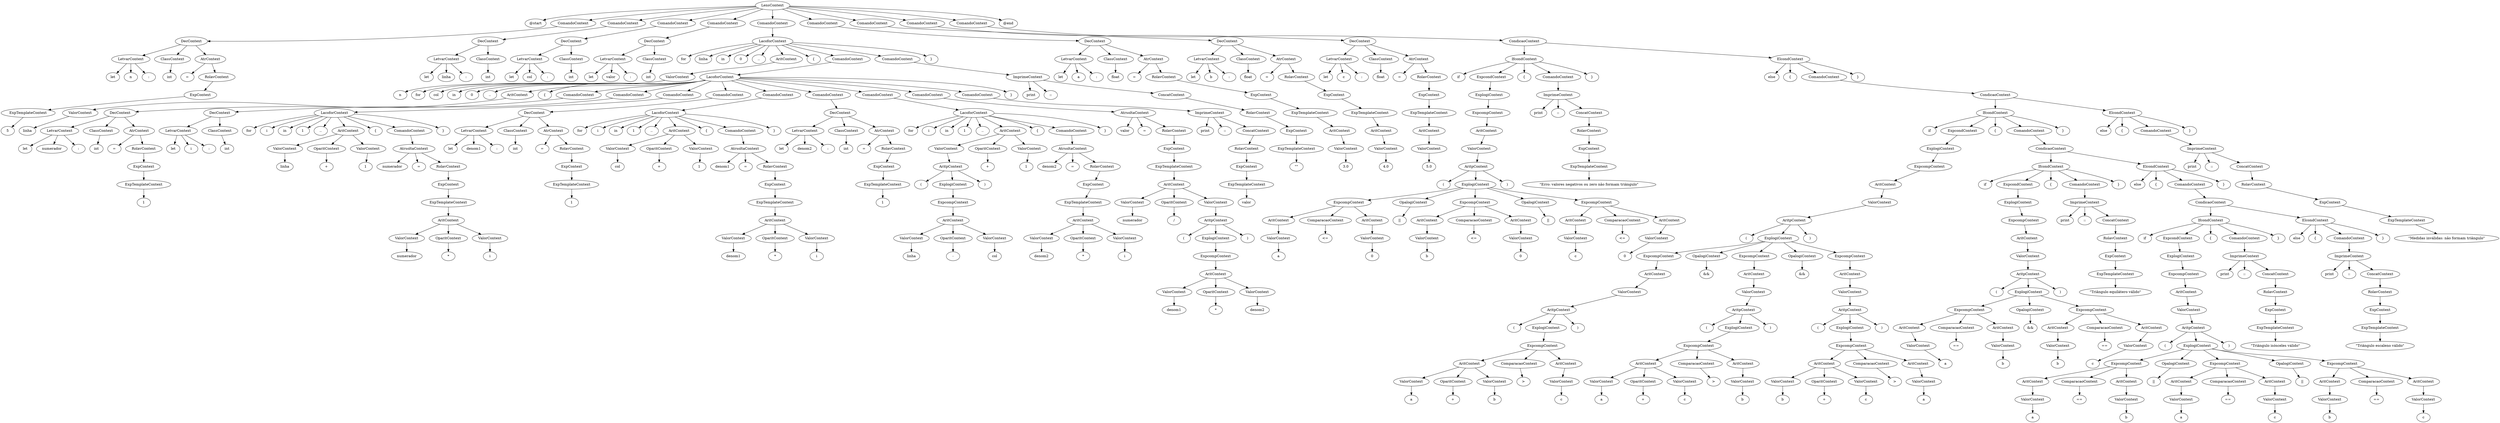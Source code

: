 digraph AST {
node1 [label="LensContext"];
node2 [label="@start"];
node1 -> node2;
node3 [label="ComandoContext"];
node4 [label="DecContext"];
node5 [label="LetvarContext"];
node6 [label="let"];
node5 -> node6;
node7 [label="n"];
node5 -> node7;
node8 [label=":"];
node5 -> node8;
node4 -> node5;
node9 [label="ClassContext"];
node10 [label="int"];
node9 -> node10;
node4 -> node9;
node11 [label="AtrContext"];
node12 [label="="];
node11 -> node12;
node13 [label="RolavContext"];
node14 [label="ExpContext"];
node15 [label="ExpTemplateContext"];
node16 [label="5"];
node15 -> node16;
node14 -> node15;
node13 -> node14;
node11 -> node13;
node4 -> node11;
node3 -> node4;
node1 -> node3;
node17 [label="ComandoContext"];
node18 [label="DecContext"];
node19 [label="LetvarContext"];
node20 [label="let"];
node19 -> node20;
node21 [label="linha"];
node19 -> node21;
node22 [label=":"];
node19 -> node22;
node18 -> node19;
node23 [label="ClassContext"];
node24 [label="int"];
node23 -> node24;
node18 -> node23;
node17 -> node18;
node1 -> node17;
node25 [label="ComandoContext"];
node26 [label="DecContext"];
node27 [label="LetvarContext"];
node28 [label="let"];
node27 -> node28;
node29 [label="col"];
node27 -> node29;
node30 [label=":"];
node27 -> node30;
node26 -> node27;
node31 [label="ClassContext"];
node32 [label="int"];
node31 -> node32;
node26 -> node31;
node25 -> node26;
node1 -> node25;
node33 [label="ComandoContext"];
node34 [label="DecContext"];
node35 [label="LetvarContext"];
node36 [label="let"];
node35 -> node36;
node37 [label="valor"];
node35 -> node37;
node38 [label=":"];
node35 -> node38;
node34 -> node35;
node39 [label="ClassContext"];
node40 [label="int"];
node39 -> node40;
node34 -> node39;
node33 -> node34;
node1 -> node33;
node41 [label="ComandoContext"];
node42 [label="LacoforContext"];
node43 [label="for"];
node42 -> node43;
node44 [label="linha"];
node42 -> node44;
node45 [label="in"];
node42 -> node45;
node46 [label="0"];
node42 -> node46;
node47 [label=".."];
node42 -> node47;
node48 [label="AritContext"];
node49 [label="ValorContext"];
node50 [label="n"];
node49 -> node50;
node48 -> node49;
node42 -> node48;
node51 [label="{"];
node42 -> node51;
node52 [label="ComandoContext"];
node53 [label="LacoforContext"];
node54 [label="for"];
node53 -> node54;
node55 [label="col"];
node53 -> node55;
node56 [label="in"];
node53 -> node56;
node57 [label="0"];
node53 -> node57;
node58 [label=".."];
node53 -> node58;
node59 [label="AritContext"];
node60 [label="ValorContext"];
node61 [label="linha"];
node60 -> node61;
node59 -> node60;
node53 -> node59;
node62 [label="{"];
node53 -> node62;
node63 [label="ComandoContext"];
node64 [label="DecContext"];
node65 [label="LetvarContext"];
node66 [label="let"];
node65 -> node66;
node67 [label="numerador"];
node65 -> node67;
node68 [label=":"];
node65 -> node68;
node64 -> node65;
node69 [label="ClassContext"];
node70 [label="int"];
node69 -> node70;
node64 -> node69;
node71 [label="AtrContext"];
node72 [label="="];
node71 -> node72;
node73 [label="RolavContext"];
node74 [label="ExpContext"];
node75 [label="ExpTemplateContext"];
node76 [label="1"];
node75 -> node76;
node74 -> node75;
node73 -> node74;
node71 -> node73;
node64 -> node71;
node63 -> node64;
node53 -> node63;
node77 [label="ComandoContext"];
node78 [label="DecContext"];
node79 [label="LetvarContext"];
node80 [label="let"];
node79 -> node80;
node81 [label="i"];
node79 -> node81;
node82 [label=":"];
node79 -> node82;
node78 -> node79;
node83 [label="ClassContext"];
node84 [label="int"];
node83 -> node84;
node78 -> node83;
node77 -> node78;
node53 -> node77;
node85 [label="ComandoContext"];
node86 [label="LacoforContext"];
node87 [label="for"];
node86 -> node87;
node88 [label="i"];
node86 -> node88;
node89 [label="in"];
node86 -> node89;
node90 [label="1"];
node86 -> node90;
node91 [label=".."];
node86 -> node91;
node92 [label="AritContext"];
node93 [label="ValorContext"];
node94 [label="linha"];
node93 -> node94;
node92 -> node93;
node95 [label="OparitContext"];
node96 [label="+"];
node95 -> node96;
node92 -> node95;
node97 [label="ValorContext"];
node98 [label="1"];
node97 -> node98;
node92 -> node97;
node86 -> node92;
node99 [label="{"];
node86 -> node99;
node100 [label="ComandoContext"];
node101 [label="AtrsoltaContext"];
node102 [label="numerador"];
node101 -> node102;
node103 [label="="];
node101 -> node103;
node104 [label="RolavContext"];
node105 [label="ExpContext"];
node106 [label="ExpTemplateContext"];
node107 [label="AritContext"];
node108 [label="ValorContext"];
node109 [label="numerador"];
node108 -> node109;
node107 -> node108;
node110 [label="OparitContext"];
node111 [label="*"];
node110 -> node111;
node107 -> node110;
node112 [label="ValorContext"];
node113 [label="i"];
node112 -> node113;
node107 -> node112;
node106 -> node107;
node105 -> node106;
node104 -> node105;
node101 -> node104;
node100 -> node101;
node86 -> node100;
node114 [label="}"];
node86 -> node114;
node85 -> node86;
node53 -> node85;
node115 [label="ComandoContext"];
node116 [label="DecContext"];
node117 [label="LetvarContext"];
node118 [label="let"];
node117 -> node118;
node119 [label="denom1"];
node117 -> node119;
node120 [label=":"];
node117 -> node120;
node116 -> node117;
node121 [label="ClassContext"];
node122 [label="int"];
node121 -> node122;
node116 -> node121;
node123 [label="AtrContext"];
node124 [label="="];
node123 -> node124;
node125 [label="RolavContext"];
node126 [label="ExpContext"];
node127 [label="ExpTemplateContext"];
node128 [label="1"];
node127 -> node128;
node126 -> node127;
node125 -> node126;
node123 -> node125;
node116 -> node123;
node115 -> node116;
node53 -> node115;
node129 [label="ComandoContext"];
node130 [label="LacoforContext"];
node131 [label="for"];
node130 -> node131;
node132 [label="i"];
node130 -> node132;
node133 [label="in"];
node130 -> node133;
node134 [label="1"];
node130 -> node134;
node135 [label=".."];
node130 -> node135;
node136 [label="AritContext"];
node137 [label="ValorContext"];
node138 [label="col"];
node137 -> node138;
node136 -> node137;
node139 [label="OparitContext"];
node140 [label="+"];
node139 -> node140;
node136 -> node139;
node141 [label="ValorContext"];
node142 [label="1"];
node141 -> node142;
node136 -> node141;
node130 -> node136;
node143 [label="{"];
node130 -> node143;
node144 [label="ComandoContext"];
node145 [label="AtrsoltaContext"];
node146 [label="denom1"];
node145 -> node146;
node147 [label="="];
node145 -> node147;
node148 [label="RolavContext"];
node149 [label="ExpContext"];
node150 [label="ExpTemplateContext"];
node151 [label="AritContext"];
node152 [label="ValorContext"];
node153 [label="denom1"];
node152 -> node153;
node151 -> node152;
node154 [label="OparitContext"];
node155 [label="*"];
node154 -> node155;
node151 -> node154;
node156 [label="ValorContext"];
node157 [label="i"];
node156 -> node157;
node151 -> node156;
node150 -> node151;
node149 -> node150;
node148 -> node149;
node145 -> node148;
node144 -> node145;
node130 -> node144;
node158 [label="}"];
node130 -> node158;
node129 -> node130;
node53 -> node129;
node159 [label="ComandoContext"];
node160 [label="DecContext"];
node161 [label="LetvarContext"];
node162 [label="let"];
node161 -> node162;
node163 [label="denom2"];
node161 -> node163;
node164 [label=":"];
node161 -> node164;
node160 -> node161;
node165 [label="ClassContext"];
node166 [label="int"];
node165 -> node166;
node160 -> node165;
node167 [label="AtrContext"];
node168 [label="="];
node167 -> node168;
node169 [label="RolavContext"];
node170 [label="ExpContext"];
node171 [label="ExpTemplateContext"];
node172 [label="1"];
node171 -> node172;
node170 -> node171;
node169 -> node170;
node167 -> node169;
node160 -> node167;
node159 -> node160;
node53 -> node159;
node173 [label="ComandoContext"];
node174 [label="LacoforContext"];
node175 [label="for"];
node174 -> node175;
node176 [label="i"];
node174 -> node176;
node177 [label="in"];
node174 -> node177;
node178 [label="1"];
node174 -> node178;
node179 [label=".."];
node174 -> node179;
node180 [label="AritContext"];
node181 [label="ValorContext"];
node182 [label="AritpContext"];
node183 [label="("];
node182 -> node183;
node184 [label="ExplogiContext"];
node185 [label="ExpcompContext"];
node186 [label="AritContext"];
node187 [label="ValorContext"];
node188 [label="linha"];
node187 -> node188;
node186 -> node187;
node189 [label="OparitContext"];
node190 [label="-"];
node189 -> node190;
node186 -> node189;
node191 [label="ValorContext"];
node192 [label="col"];
node191 -> node192;
node186 -> node191;
node185 -> node186;
node184 -> node185;
node182 -> node184;
node193 [label=")"];
node182 -> node193;
node181 -> node182;
node180 -> node181;
node194 [label="OparitContext"];
node195 [label="+"];
node194 -> node195;
node180 -> node194;
node196 [label="ValorContext"];
node197 [label="1"];
node196 -> node197;
node180 -> node196;
node174 -> node180;
node198 [label="{"];
node174 -> node198;
node199 [label="ComandoContext"];
node200 [label="AtrsoltaContext"];
node201 [label="denom2"];
node200 -> node201;
node202 [label="="];
node200 -> node202;
node203 [label="RolavContext"];
node204 [label="ExpContext"];
node205 [label="ExpTemplateContext"];
node206 [label="AritContext"];
node207 [label="ValorContext"];
node208 [label="denom2"];
node207 -> node208;
node206 -> node207;
node209 [label="OparitContext"];
node210 [label="*"];
node209 -> node210;
node206 -> node209;
node211 [label="ValorContext"];
node212 [label="i"];
node211 -> node212;
node206 -> node211;
node205 -> node206;
node204 -> node205;
node203 -> node204;
node200 -> node203;
node199 -> node200;
node174 -> node199;
node213 [label="}"];
node174 -> node213;
node173 -> node174;
node53 -> node173;
node214 [label="ComandoContext"];
node215 [label="AtrsoltaContext"];
node216 [label="valor"];
node215 -> node216;
node217 [label="="];
node215 -> node217;
node218 [label="RolavContext"];
node219 [label="ExpContext"];
node220 [label="ExpTemplateContext"];
node221 [label="AritContext"];
node222 [label="ValorContext"];
node223 [label="numerador"];
node222 -> node223;
node221 -> node222;
node224 [label="OparitContext"];
node225 [label="/"];
node224 -> node225;
node221 -> node224;
node226 [label="ValorContext"];
node227 [label="AritpContext"];
node228 [label="("];
node227 -> node228;
node229 [label="ExplogiContext"];
node230 [label="ExpcompContext"];
node231 [label="AritContext"];
node232 [label="ValorContext"];
node233 [label="denom1"];
node232 -> node233;
node231 -> node232;
node234 [label="OparitContext"];
node235 [label="*"];
node234 -> node235;
node231 -> node234;
node236 [label="ValorContext"];
node237 [label="denom2"];
node236 -> node237;
node231 -> node236;
node230 -> node231;
node229 -> node230;
node227 -> node229;
node238 [label=")"];
node227 -> node238;
node226 -> node227;
node221 -> node226;
node220 -> node221;
node219 -> node220;
node218 -> node219;
node215 -> node218;
node214 -> node215;
node53 -> node214;
node239 [label="ComandoContext"];
node240 [label="ImprimeContext"];
node241 [label="print"];
node240 -> node241;
node242 [label="::"];
node240 -> node242;
node243 [label="ConcatContext"];
node244 [label="RolavContext"];
node245 [label="ExpContext"];
node246 [label="ExpTemplateContext"];
node247 [label="valor"];
node246 -> node247;
node245 -> node246;
node244 -> node245;
node243 -> node244;
node240 -> node243;
node239 -> node240;
node53 -> node239;
node248 [label="}"];
node53 -> node248;
node52 -> node53;
node42 -> node52;
node249 [label="ComandoContext"];
node250 [label="ImprimeContext"];
node251 [label="print"];
node250 -> node251;
node252 [label="::"];
node250 -> node252;
node253 [label="ConcatContext"];
node254 [label="RolavContext"];
node255 [label="ExpContext"];
node256 [label="ExpTemplateContext"];
node257 [label="\"\""];
node256 -> node257;
node255 -> node256;
node254 -> node255;
node253 -> node254;
node250 -> node253;
node249 -> node250;
node42 -> node249;
node258 [label="}"];
node42 -> node258;
node41 -> node42;
node1 -> node41;
node259 [label="ComandoContext"];
node260 [label="DecContext"];
node261 [label="LetvarContext"];
node262 [label="let"];
node261 -> node262;
node263 [label="a"];
node261 -> node263;
node264 [label=":"];
node261 -> node264;
node260 -> node261;
node265 [label="ClassContext"];
node266 [label="float"];
node265 -> node266;
node260 -> node265;
node267 [label="AtrContext"];
node268 [label="="];
node267 -> node268;
node269 [label="RolavContext"];
node270 [label="ExpContext"];
node271 [label="ExpTemplateContext"];
node272 [label="AritContext"];
node273 [label="ValorContext"];
node274 [label="3.0"];
node273 -> node274;
node272 -> node273;
node271 -> node272;
node270 -> node271;
node269 -> node270;
node267 -> node269;
node260 -> node267;
node259 -> node260;
node1 -> node259;
node275 [label="ComandoContext"];
node276 [label="DecContext"];
node277 [label="LetvarContext"];
node278 [label="let"];
node277 -> node278;
node279 [label="b"];
node277 -> node279;
node280 [label=":"];
node277 -> node280;
node276 -> node277;
node281 [label="ClassContext"];
node282 [label="float"];
node281 -> node282;
node276 -> node281;
node283 [label="AtrContext"];
node284 [label="="];
node283 -> node284;
node285 [label="RolavContext"];
node286 [label="ExpContext"];
node287 [label="ExpTemplateContext"];
node288 [label="AritContext"];
node289 [label="ValorContext"];
node290 [label="4.0"];
node289 -> node290;
node288 -> node289;
node287 -> node288;
node286 -> node287;
node285 -> node286;
node283 -> node285;
node276 -> node283;
node275 -> node276;
node1 -> node275;
node291 [label="ComandoContext"];
node292 [label="DecContext"];
node293 [label="LetvarContext"];
node294 [label="let"];
node293 -> node294;
node295 [label="c"];
node293 -> node295;
node296 [label=":"];
node293 -> node296;
node292 -> node293;
node297 [label="ClassContext"];
node298 [label="float"];
node297 -> node298;
node292 -> node297;
node299 [label="AtrContext"];
node300 [label="="];
node299 -> node300;
node301 [label="RolavContext"];
node302 [label="ExpContext"];
node303 [label="ExpTemplateContext"];
node304 [label="AritContext"];
node305 [label="ValorContext"];
node306 [label="5.0"];
node305 -> node306;
node304 -> node305;
node303 -> node304;
node302 -> node303;
node301 -> node302;
node299 -> node301;
node292 -> node299;
node291 -> node292;
node1 -> node291;
node307 [label="ComandoContext"];
node308 [label="CondicaoContext"];
node309 [label="IfcondContext"];
node310 [label="if"];
node309 -> node310;
node311 [label="ExpcondContext"];
node312 [label="ExplogiContext"];
node313 [label="ExpcompContext"];
node314 [label="AritContext"];
node315 [label="ValorContext"];
node316 [label="AritpContext"];
node317 [label="("];
node316 -> node317;
node318 [label="ExplogiContext"];
node319 [label="ExpcompContext"];
node320 [label="AritContext"];
node321 [label="ValorContext"];
node322 [label="a"];
node321 -> node322;
node320 -> node321;
node319 -> node320;
node323 [label="ComparacaoContext"];
node324 [label="<="];
node323 -> node324;
node319 -> node323;
node325 [label="AritContext"];
node326 [label="ValorContext"];
node327 [label="0"];
node326 -> node327;
node325 -> node326;
node319 -> node325;
node318 -> node319;
node328 [label="OpalogiContext"];
node329 [label="||"];
node328 -> node329;
node318 -> node328;
node330 [label="ExpcompContext"];
node331 [label="AritContext"];
node332 [label="ValorContext"];
node333 [label="b"];
node332 -> node333;
node331 -> node332;
node330 -> node331;
node334 [label="ComparacaoContext"];
node335 [label="<="];
node334 -> node335;
node330 -> node334;
node336 [label="AritContext"];
node337 [label="ValorContext"];
node338 [label="0"];
node337 -> node338;
node336 -> node337;
node330 -> node336;
node318 -> node330;
node339 [label="OpalogiContext"];
node340 [label="||"];
node339 -> node340;
node318 -> node339;
node341 [label="ExpcompContext"];
node342 [label="AritContext"];
node343 [label="ValorContext"];
node344 [label="c"];
node343 -> node344;
node342 -> node343;
node341 -> node342;
node345 [label="ComparacaoContext"];
node346 [label="<="];
node345 -> node346;
node341 -> node345;
node347 [label="AritContext"];
node348 [label="ValorContext"];
node349 [label="0"];
node348 -> node349;
node347 -> node348;
node341 -> node347;
node318 -> node341;
node316 -> node318;
node350 [label=")"];
node316 -> node350;
node315 -> node316;
node314 -> node315;
node313 -> node314;
node312 -> node313;
node311 -> node312;
node309 -> node311;
node351 [label="{"];
node309 -> node351;
node352 [label="ComandoContext"];
node353 [label="ImprimeContext"];
node354 [label="print"];
node353 -> node354;
node355 [label="::"];
node353 -> node355;
node356 [label="ConcatContext"];
node357 [label="RolavContext"];
node358 [label="ExpContext"];
node359 [label="ExpTemplateContext"];
node360 [label="\"Erro: valores negativos ou zero não formam triângulo\""];
node359 -> node360;
node358 -> node359;
node357 -> node358;
node356 -> node357;
node353 -> node356;
node352 -> node353;
node309 -> node352;
node361 [label="}"];
node309 -> node361;
node308 -> node309;
node362 [label="ElcondContext"];
node363 [label="else"];
node362 -> node363;
node364 [label="{"];
node362 -> node364;
node365 [label="ComandoContext"];
node366 [label="CondicaoContext"];
node367 [label="IfcondContext"];
node368 [label="if"];
node367 -> node368;
node369 [label="ExpcondContext"];
node370 [label="ExplogiContext"];
node371 [label="ExpcompContext"];
node372 [label="AritContext"];
node373 [label="ValorContext"];
node374 [label="AritpContext"];
node375 [label="("];
node374 -> node375;
node376 [label="ExplogiContext"];
node377 [label="ExpcompContext"];
node378 [label="AritContext"];
node379 [label="ValorContext"];
node380 [label="AritpContext"];
node381 [label="("];
node380 -> node381;
node382 [label="ExplogiContext"];
node383 [label="ExpcompContext"];
node384 [label="AritContext"];
node385 [label="ValorContext"];
node386 [label="a"];
node385 -> node386;
node384 -> node385;
node387 [label="OparitContext"];
node388 [label="+"];
node387 -> node388;
node384 -> node387;
node389 [label="ValorContext"];
node390 [label="b"];
node389 -> node390;
node384 -> node389;
node383 -> node384;
node391 [label="ComparacaoContext"];
node392 [label=">"];
node391 -> node392;
node383 -> node391;
node393 [label="AritContext"];
node394 [label="ValorContext"];
node395 [label="c"];
node394 -> node395;
node393 -> node394;
node383 -> node393;
node382 -> node383;
node380 -> node382;
node396 [label=")"];
node380 -> node396;
node379 -> node380;
node378 -> node379;
node377 -> node378;
node376 -> node377;
node397 [label="OpalogiContext"];
node398 [label="&&"];
node397 -> node398;
node376 -> node397;
node399 [label="ExpcompContext"];
node400 [label="AritContext"];
node401 [label="ValorContext"];
node402 [label="AritpContext"];
node403 [label="("];
node402 -> node403;
node404 [label="ExplogiContext"];
node405 [label="ExpcompContext"];
node406 [label="AritContext"];
node407 [label="ValorContext"];
node408 [label="a"];
node407 -> node408;
node406 -> node407;
node409 [label="OparitContext"];
node410 [label="+"];
node409 -> node410;
node406 -> node409;
node411 [label="ValorContext"];
node412 [label="c"];
node411 -> node412;
node406 -> node411;
node405 -> node406;
node413 [label="ComparacaoContext"];
node414 [label=">"];
node413 -> node414;
node405 -> node413;
node415 [label="AritContext"];
node416 [label="ValorContext"];
node417 [label="b"];
node416 -> node417;
node415 -> node416;
node405 -> node415;
node404 -> node405;
node402 -> node404;
node418 [label=")"];
node402 -> node418;
node401 -> node402;
node400 -> node401;
node399 -> node400;
node376 -> node399;
node419 [label="OpalogiContext"];
node420 [label="&&"];
node419 -> node420;
node376 -> node419;
node421 [label="ExpcompContext"];
node422 [label="AritContext"];
node423 [label="ValorContext"];
node424 [label="AritpContext"];
node425 [label="("];
node424 -> node425;
node426 [label="ExplogiContext"];
node427 [label="ExpcompContext"];
node428 [label="AritContext"];
node429 [label="ValorContext"];
node430 [label="b"];
node429 -> node430;
node428 -> node429;
node431 [label="OparitContext"];
node432 [label="+"];
node431 -> node432;
node428 -> node431;
node433 [label="ValorContext"];
node434 [label="c"];
node433 -> node434;
node428 -> node433;
node427 -> node428;
node435 [label="ComparacaoContext"];
node436 [label=">"];
node435 -> node436;
node427 -> node435;
node437 [label="AritContext"];
node438 [label="ValorContext"];
node439 [label="a"];
node438 -> node439;
node437 -> node438;
node427 -> node437;
node426 -> node427;
node424 -> node426;
node440 [label=")"];
node424 -> node440;
node423 -> node424;
node422 -> node423;
node421 -> node422;
node376 -> node421;
node374 -> node376;
node441 [label=")"];
node374 -> node441;
node373 -> node374;
node372 -> node373;
node371 -> node372;
node370 -> node371;
node369 -> node370;
node367 -> node369;
node442 [label="{"];
node367 -> node442;
node443 [label="ComandoContext"];
node444 [label="CondicaoContext"];
node445 [label="IfcondContext"];
node446 [label="if"];
node445 -> node446;
node447 [label="ExpcondContext"];
node448 [label="ExplogiContext"];
node449 [label="ExpcompContext"];
node450 [label="AritContext"];
node451 [label="ValorContext"];
node452 [label="AritpContext"];
node453 [label="("];
node452 -> node453;
node454 [label="ExplogiContext"];
node455 [label="ExpcompContext"];
node456 [label="AritContext"];
node457 [label="ValorContext"];
node458 [label="a"];
node457 -> node458;
node456 -> node457;
node455 -> node456;
node459 [label="ComparacaoContext"];
node460 [label="=="];
node459 -> node460;
node455 -> node459;
node461 [label="AritContext"];
node462 [label="ValorContext"];
node463 [label="b"];
node462 -> node463;
node461 -> node462;
node455 -> node461;
node454 -> node455;
node464 [label="OpalogiContext"];
node465 [label="&&"];
node464 -> node465;
node454 -> node464;
node466 [label="ExpcompContext"];
node467 [label="AritContext"];
node468 [label="ValorContext"];
node469 [label="b"];
node468 -> node469;
node467 -> node468;
node466 -> node467;
node470 [label="ComparacaoContext"];
node471 [label="=="];
node470 -> node471;
node466 -> node470;
node472 [label="AritContext"];
node473 [label="ValorContext"];
node474 [label="c"];
node473 -> node474;
node472 -> node473;
node466 -> node472;
node454 -> node466;
node452 -> node454;
node475 [label=")"];
node452 -> node475;
node451 -> node452;
node450 -> node451;
node449 -> node450;
node448 -> node449;
node447 -> node448;
node445 -> node447;
node476 [label="{"];
node445 -> node476;
node477 [label="ComandoContext"];
node478 [label="ImprimeContext"];
node479 [label="print"];
node478 -> node479;
node480 [label="::"];
node478 -> node480;
node481 [label="ConcatContext"];
node482 [label="RolavContext"];
node483 [label="ExpContext"];
node484 [label="ExpTemplateContext"];
node485 [label="\"Triângulo equilátero válido\""];
node484 -> node485;
node483 -> node484;
node482 -> node483;
node481 -> node482;
node478 -> node481;
node477 -> node478;
node445 -> node477;
node486 [label="}"];
node445 -> node486;
node444 -> node445;
node487 [label="ElcondContext"];
node488 [label="else"];
node487 -> node488;
node489 [label="{"];
node487 -> node489;
node490 [label="ComandoContext"];
node491 [label="CondicaoContext"];
node492 [label="IfcondContext"];
node493 [label="if"];
node492 -> node493;
node494 [label="ExpcondContext"];
node495 [label="ExplogiContext"];
node496 [label="ExpcompContext"];
node497 [label="AritContext"];
node498 [label="ValorContext"];
node499 [label="AritpContext"];
node500 [label="("];
node499 -> node500;
node501 [label="ExplogiContext"];
node502 [label="ExpcompContext"];
node503 [label="AritContext"];
node504 [label="ValorContext"];
node505 [label="a"];
node504 -> node505;
node503 -> node504;
node502 -> node503;
node506 [label="ComparacaoContext"];
node507 [label="=="];
node506 -> node507;
node502 -> node506;
node508 [label="AritContext"];
node509 [label="ValorContext"];
node510 [label="b"];
node509 -> node510;
node508 -> node509;
node502 -> node508;
node501 -> node502;
node511 [label="OpalogiContext"];
node512 [label="||"];
node511 -> node512;
node501 -> node511;
node513 [label="ExpcompContext"];
node514 [label="AritContext"];
node515 [label="ValorContext"];
node516 [label="a"];
node515 -> node516;
node514 -> node515;
node513 -> node514;
node517 [label="ComparacaoContext"];
node518 [label="=="];
node517 -> node518;
node513 -> node517;
node519 [label="AritContext"];
node520 [label="ValorContext"];
node521 [label="c"];
node520 -> node521;
node519 -> node520;
node513 -> node519;
node501 -> node513;
node522 [label="OpalogiContext"];
node523 [label="||"];
node522 -> node523;
node501 -> node522;
node524 [label="ExpcompContext"];
node525 [label="AritContext"];
node526 [label="ValorContext"];
node527 [label="b"];
node526 -> node527;
node525 -> node526;
node524 -> node525;
node528 [label="ComparacaoContext"];
node529 [label="=="];
node528 -> node529;
node524 -> node528;
node530 [label="AritContext"];
node531 [label="ValorContext"];
node532 [label="c"];
node531 -> node532;
node530 -> node531;
node524 -> node530;
node501 -> node524;
node499 -> node501;
node533 [label=")"];
node499 -> node533;
node498 -> node499;
node497 -> node498;
node496 -> node497;
node495 -> node496;
node494 -> node495;
node492 -> node494;
node534 [label="{"];
node492 -> node534;
node535 [label="ComandoContext"];
node536 [label="ImprimeContext"];
node537 [label="print"];
node536 -> node537;
node538 [label="::"];
node536 -> node538;
node539 [label="ConcatContext"];
node540 [label="RolavContext"];
node541 [label="ExpContext"];
node542 [label="ExpTemplateContext"];
node543 [label="\"Triângulo isósceles válido\""];
node542 -> node543;
node541 -> node542;
node540 -> node541;
node539 -> node540;
node536 -> node539;
node535 -> node536;
node492 -> node535;
node544 [label="}"];
node492 -> node544;
node491 -> node492;
node545 [label="ElcondContext"];
node546 [label="else"];
node545 -> node546;
node547 [label="{"];
node545 -> node547;
node548 [label="ComandoContext"];
node549 [label="ImprimeContext"];
node550 [label="print"];
node549 -> node550;
node551 [label="::"];
node549 -> node551;
node552 [label="ConcatContext"];
node553 [label="RolavContext"];
node554 [label="ExpContext"];
node555 [label="ExpTemplateContext"];
node556 [label="\"Triângulo escaleno válido\""];
node555 -> node556;
node554 -> node555;
node553 -> node554;
node552 -> node553;
node549 -> node552;
node548 -> node549;
node545 -> node548;
node557 [label="}"];
node545 -> node557;
node491 -> node545;
node490 -> node491;
node487 -> node490;
node558 [label="}"];
node487 -> node558;
node444 -> node487;
node443 -> node444;
node367 -> node443;
node559 [label="}"];
node367 -> node559;
node366 -> node367;
node560 [label="ElcondContext"];
node561 [label="else"];
node560 -> node561;
node562 [label="{"];
node560 -> node562;
node563 [label="ComandoContext"];
node564 [label="ImprimeContext"];
node565 [label="print"];
node564 -> node565;
node566 [label="::"];
node564 -> node566;
node567 [label="ConcatContext"];
node568 [label="RolavContext"];
node569 [label="ExpContext"];
node570 [label="ExpTemplateContext"];
node571 [label="\"Medidas inválidas: não formam triângulo\""];
node570 -> node571;
node569 -> node570;
node568 -> node569;
node567 -> node568;
node564 -> node567;
node563 -> node564;
node560 -> node563;
node572 [label="}"];
node560 -> node572;
node366 -> node560;
node365 -> node366;
node362 -> node365;
node573 [label="}"];
node362 -> node573;
node308 -> node362;
node307 -> node308;
node1 -> node307;
node574 [label="@end"];
node1 -> node574;
}
